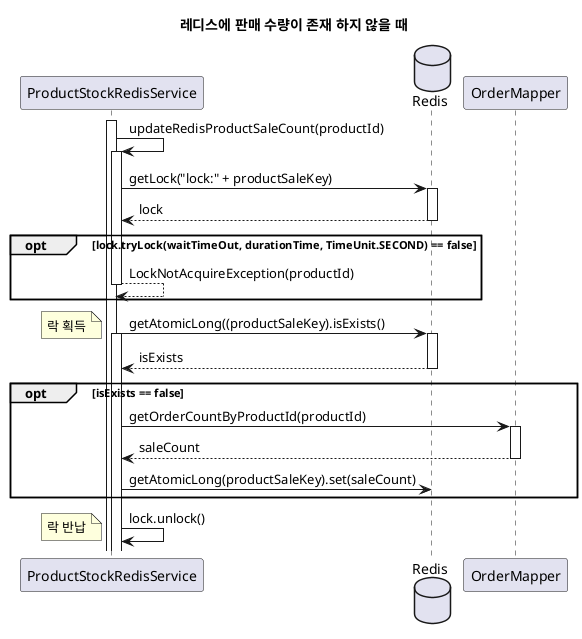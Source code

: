 @startuml

title 레디스에 판매 수량이 존재 하지 않을 때

participant "ProductStockRedisService" as ProductStockRedisService
database "Redis" as Redis
participant "OrderMapper" as OrderMapper

activate ProductStockRedisService

ProductStockRedisService -> ProductStockRedisService : updateRedisProductSaleCount(productId)
activate ProductStockRedisService

ProductStockRedisService -> Redis : getLock("lock:" + productSaleKey)
activate Redis
Redis --> ProductStockRedisService : lock
deactivate Redis

opt lock.tryLock(waitTimeOut, durationTime, TimeUnit.SECOND) == false
    ProductStockRedisService --> ProductStockRedisService : LockNotAcquireException(productId)
    deactivate ProductStockRedisService
end

ProductStockRedisService -> Redis : getAtomicLong((productSaleKey).isExists()
note left : 락 획득
activate ProductStockRedisService
activate Redis
Redis --> ProductStockRedisService : isExists
deactivate Redis

opt isExists == false
    ProductStockRedisService -> OrderMapper : getOrderCountByProductId(productId)
    activate OrderMapper
    OrderMapper --> ProductStockRedisService : saleCount
    deactivate OrderMapper

   ProductStockRedisService -> Redis : getAtomicLong(productSaleKey).set(saleCount)
end

ProductStockRedisService -> ProductStockRedisService : lock.unlock()
note left : 락 반납

@enduml